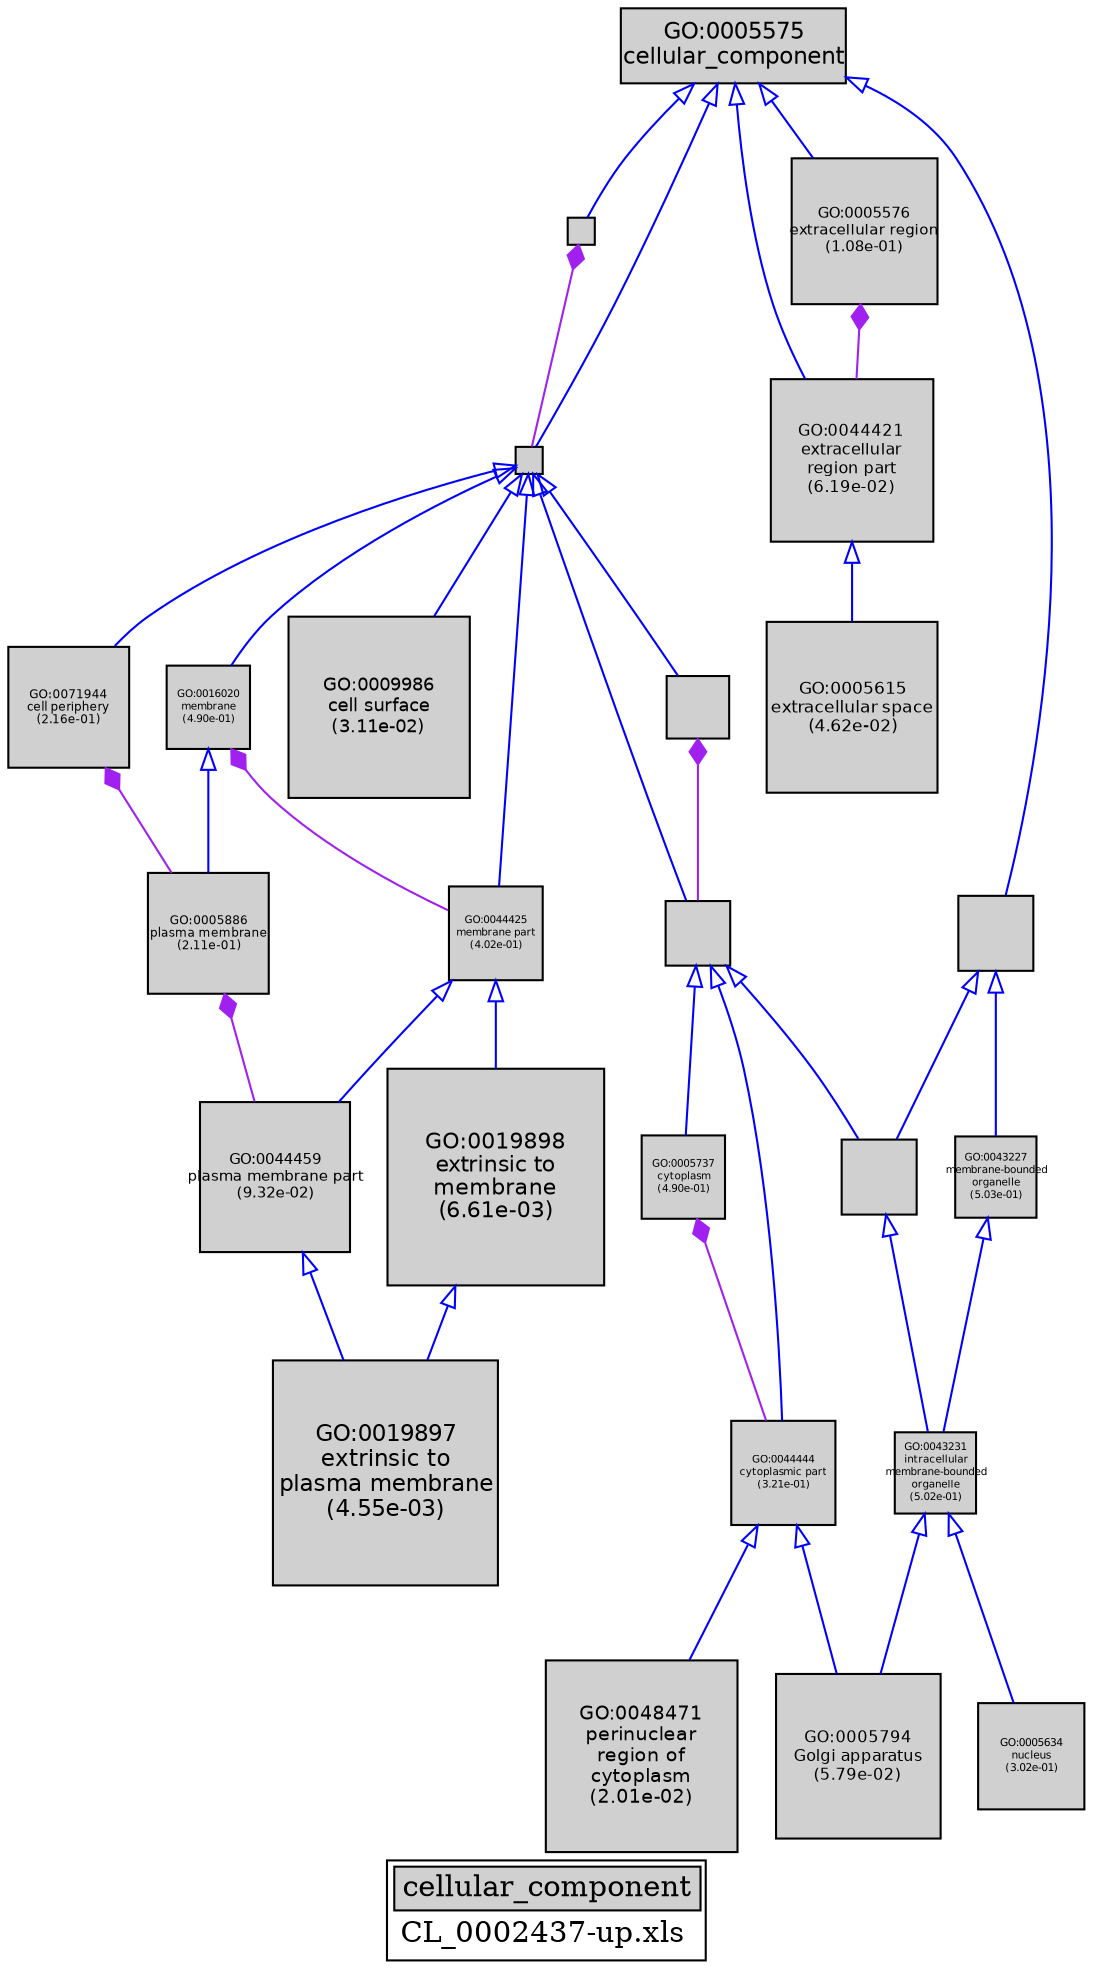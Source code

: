digraph "cellular_component" {
graph [ bgcolor = "#FFFFFF", label = <<TABLE COLOR="black" BGCOLOR="white"><TR><TD COLSPAN="2" BGCOLOR="#D0D0D0"><FONT COLOR="black">cellular_component</FONT></TD></TR><TR><TD BORDER="0">CL_0002437-up.xls</TD></TR></TABLE>> ];
node [ fontname = "Helvetica" ];

subgraph "nodes" {

node [ style = "filled", fixedsize = "true", width = 1, shape = "box", fontsize = 9, fillcolor = "#D0D0D0", fontcolor = "black", color = "black" ];

"GO:0019898" [ URL = "#GO:0019898", label = <<TABLE BORDER="0"><TR><TD>GO:0019898<BR/>extrinsic to<BR/>membrane<BR/>(6.61e-03)</TD></TR></TABLE>>, width = 1.44742861252, shape = "box", fontsize = 10.4214860102, height = 1.44742861252 ];
"GO:0043227" [ URL = "#GO:0043227", label = <<TABLE BORDER="0"><TR><TD>GO:0043227<BR/>membrane-bounded<BR/>organelle<BR/>(5.03e-01)</TD></TR></TABLE>>, width = 0.543770604408, shape = "box", fontsize = 5.0, height = 0.543770604408 ];
"GO:0005575" [ URL = "#GO:0005575", label = <<TABLE BORDER="0"><TR><TD>GO:0005575<BR/>cellular_component</TD></TR></TABLE>>, width = 1.5, shape = "box", fontsize = 10.8 ];
"GO:0044464" [ URL = "#GO:0044464", label = "", width = 0.186028087392, shape = "box", height = 0.186028087392 ];
"GO:0044424" [ URL = "#GO:0044424", label = "", width = 0.427485634886, shape = "box", height = 0.427485634886 ];
"GO:0043231" [ URL = "#GO:0043231", label = <<TABLE BORDER="0"><TR><TD>GO:0043231<BR/>intracellular<BR/>membrane-bounded<BR/>organelle<BR/>(5.02e-01)</TD></TR></TABLE>>, width = 0.544529139062, shape = "box", fontsize = 5.0, height = 0.544529139062 ];
"GO:0005623" [ URL = "#GO:0005623", label = "", width = 0.186028087392, shape = "box", height = 0.186028087392 ];
"GO:0005622" [ URL = "#GO:0005622", label = "", width = 0.417086986871, shape = "box", height = 0.417086986871 ];
"GO:0005737" [ URL = "#GO:0005737", label = <<TABLE BORDER="0"><TR><TD>GO:0005737<BR/>cytoplasm<BR/>(4.90e-01)</TD></TR></TABLE>>, width = 0.553333580574, shape = "box", fontsize = 5.0, height = 0.553333580574 ];
"GO:0005886" [ URL = "#GO:0005886", label = <<TABLE BORDER="0"><TR><TD>GO:0005886<BR/>plasma membrane<BR/>(2.11e-01)</TD></TR></TABLE>>, width = 0.810230343155, shape = "box", fontsize = 5.83365847071, height = 0.810230343155 ];
"GO:0071944" [ URL = "#GO:0071944", label = <<TABLE BORDER="0"><TR><TD>GO:0071944<BR/>cell periphery<BR/>(2.16e-01)</TD></TR></TABLE>>, width = 0.803990499946, shape = "box", fontsize = 5.78873159961, height = 0.803990499946 ];
"GO:0048471" [ URL = "#GO:0048471", label = <<TABLE BORDER="0"><TR><TD>GO:0048471<BR/>perinuclear<BR/>region of<BR/>cytoplasm<BR/>(2.01e-02)</TD></TR></TABLE>>, width = 1.27756080378, shape = "box", fontsize = 9.19843778724, height = 1.27756080378 ];
"GO:0044425" [ URL = "#GO:0044425", label = <<TABLE BORDER="0"><TR><TD>GO:0044425<BR/>membrane part<BR/>(4.02e-01)</TD></TR></TABLE>>, width = 0.623518908617, shape = "box", fontsize = 5.0, height = 0.623518908617 ];
"GO:0005576" [ URL = "#GO:0005576", label = <<TABLE BORDER="0"><TR><TD>GO:0005576<BR/>extracellular region<BR/>(1.08e-01)</TD></TR></TABLE>>, width = 0.967555505737, shape = "box", fontsize = 6.9663996413, height = 0.967555505737 ];
"GO:0043226" [ URL = "#GO:0043226", label = "", width = 0.493955551256, shape = "box", height = 0.493955551256 ];
"GO:0005615" [ URL = "#GO:0005615", label = <<TABLE BORDER="0"><TR><TD>GO:0005615<BR/>extracellular space<BR/>(4.62e-02)</TD></TR></TABLE>>, width = 1.13479659093, shape = "box", fontsize = 8.17053545471, height = 1.13479659093 ];
"GO:0043229" [ URL = "#GO:0043229", label = "", width = 0.495153616133, shape = "box", height = 0.495153616133 ];
"GO:0009986" [ URL = "#GO:0009986", label = <<TABLE BORDER="0"><TR><TD>GO:0009986<BR/>cell surface<BR/>(3.11e-02)</TD></TR></TABLE>>, width = 1.2051133096, shape = "box", fontsize = 8.67681582909, height = 1.2051133096 ];
"GO:0044421" [ URL = "#GO:0044421", label = <<TABLE BORDER="0"><TR><TD>GO:0044421<BR/>extracellular<BR/>region part<BR/>(6.19e-02)</TD></TR></TABLE>>, width = 1.07962526389, shape = "box", fontsize = 7.77330190002, height = 1.07962526389 ];
"GO:0005634" [ URL = "#GO:0005634", label = <<TABLE BORDER="0"><TR><TD>GO:0005634<BR/>nucleus<BR/>(3.02e-01)</TD></TR></TABLE>>, width = 0.712251790747, shape = "box", fontsize = 5.12821289338, height = 0.712251790747 ];
"GO:0016020" [ URL = "#GO:0016020", label = <<TABLE BORDER="0"><TR><TD>GO:0016020<BR/>membrane<BR/>(4.90e-01)</TD></TR></TABLE>>, width = 0.553715775085, shape = "box", fontsize = 5.0, height = 0.553715775085 ];
"GO:0005794" [ URL = "#GO:0005794", label = <<TABLE BORDER="0"><TR><TD>GO:0005794<BR/>Golgi apparatus<BR/>(5.79e-02)</TD></TR></TABLE>>, width = 1.09257288456, shape = "box", fontsize = 7.86652476885, height = 1.09257288456 ];
"GO:0044459" [ URL = "#GO:0044459", label = <<TABLE BORDER="0"><TR><TD>GO:0044459<BR/>plasma membrane part<BR/>(9.32e-02)</TD></TR></TABLE>>, width = 0.997943561526, shape = "box", fontsize = 7.18519364298, height = 0.997943561526 ];
"GO:0019897" [ URL = "#GO:0019897", label = <<TABLE BORDER="0"><TR><TD>GO:0019897<BR/>extrinsic to<BR/>plasma membrane<BR/>(4.55e-03)</TD></TR></TABLE>>, width = 1.5, shape = "box", fontsize = 10.8, height = 1.5 ];
"GO:0044444" [ URL = "#GO:0044444", label = <<TABLE BORDER="0"><TR><TD>GO:0044444<BR/>cytoplasmic part<BR/>(3.21e-01)</TD></TR></TABLE>>, width = 0.694386255167, shape = "box", fontsize = 5.0, height = 0.694386255167 ];
}
subgraph "edges" {


edge [ dir = "back", weight = 1 ];
subgraph "regulates" {


edge [ color = "cyan", arrowtail = "none" ];
subgraph "positive" {


edge [ color = "green", arrowtail = "vee" ];
}
subgraph "negative" {


edge [ color = "red", arrowtail = "tee" ];
}
}
subgraph "part_of" {


edge [ color = "purple", arrowtail = "diamond", weight = 2.5 ];
"GO:0005623" -> "GO:0044464";
"GO:0071944" -> "GO:0005886";
"GO:0016020" -> "GO:0044425";
"GO:0005737" -> "GO:0044444";
"GO:0005576" -> "GO:0044421";
"GO:0005886" -> "GO:0044459";
"GO:0005622" -> "GO:0044424";
}
subgraph "is_a" {


edge [ color = "blue", arrowtail = "empty", weight = 5.0 ];
"GO:0043226" -> "GO:0043227";
"GO:0016020" -> "GO:0005886";
"GO:0005575" -> "GO:0005623";
"GO:0044444" -> "GO:0005794";
"GO:0043227" -> "GO:0043231";
"GO:0044464" -> "GO:0044425";
"GO:0044464" -> "GO:0044424";
"GO:0019898" -> "GO:0019897";
"GO:0044464" -> "GO:0016020";
"GO:0044459" -> "GO:0019897";
"GO:0044421" -> "GO:0005615";
"GO:0043231" -> "GO:0005794";
"GO:0044464" -> "GO:0009986";
"GO:0044425" -> "GO:0019898";
"GO:0005575" -> "GO:0043226";
"GO:0043231" -> "GO:0005634";
"GO:0044444" -> "GO:0048471";
"GO:0043229" -> "GO:0043231";
"GO:0044464" -> "GO:0005622";
"GO:0005575" -> "GO:0005576";
"GO:0005575" -> "GO:0044421";
"GO:0005575" -> "GO:0044464";
"GO:0044424" -> "GO:0005737";
"GO:0044425" -> "GO:0044459";
"GO:0044464" -> "GO:0071944";
"GO:0043226" -> "GO:0043229";
"GO:0044424" -> "GO:0044444";
"GO:0044424" -> "GO:0043229";
}
}
}
